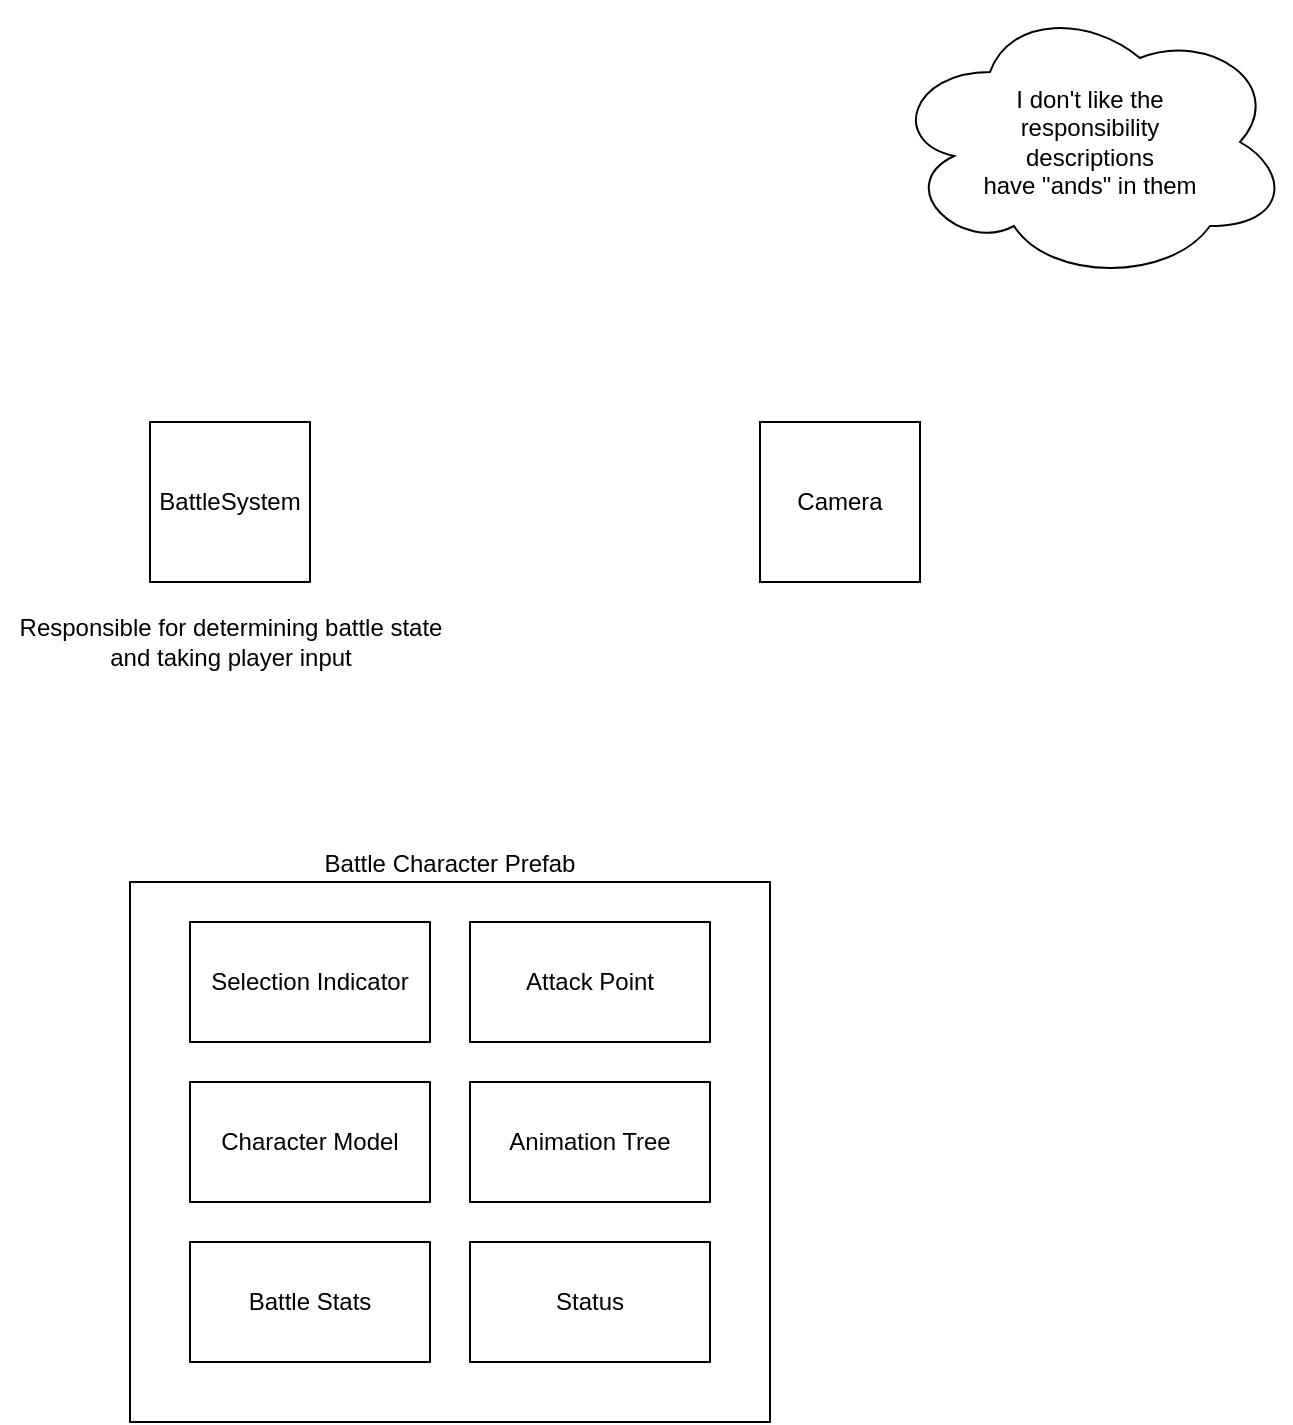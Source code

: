 <mxfile version="21.6.9" type="device">
  <diagram name="Page-1" id="PSaT3VGjxTsCnMs0k01M">
    <mxGraphModel dx="1418" dy="767" grid="1" gridSize="10" guides="1" tooltips="1" connect="1" arrows="1" fold="1" page="1" pageScale="1" pageWidth="850" pageHeight="1100" math="0" shadow="0">
      <root>
        <mxCell id="0" />
        <mxCell id="1" parent="0" />
        <mxCell id="xKv57o-tPBkpLvAL-1vC-1" value="BattleSystem" style="whiteSpace=wrap;html=1;aspect=fixed;" vertex="1" parent="1">
          <mxGeometry x="160" y="260" width="80" height="80" as="geometry" />
        </mxCell>
        <mxCell id="xKv57o-tPBkpLvAL-1vC-2" value="Camera" style="whiteSpace=wrap;html=1;aspect=fixed;" vertex="1" parent="1">
          <mxGeometry x="465" y="260" width="80" height="80" as="geometry" />
        </mxCell>
        <mxCell id="xKv57o-tPBkpLvAL-1vC-10" value="Responsible for determining battle state &lt;br&gt;and taking player input" style="text;html=1;align=center;verticalAlign=middle;resizable=0;points=[];autosize=1;strokeColor=none;fillColor=none;" vertex="1" parent="1">
          <mxGeometry x="85" y="350" width="230" height="40" as="geometry" />
        </mxCell>
        <mxCell id="xKv57o-tPBkpLvAL-1vC-11" value="I don&#39;t like the &lt;br&gt;responsibility &lt;br&gt;descriptions &lt;br&gt;have &quot;ands&quot; in them" style="ellipse;shape=cloud;whiteSpace=wrap;html=1;" vertex="1" parent="1">
          <mxGeometry x="530" y="50" width="200" height="140" as="geometry" />
        </mxCell>
        <mxCell id="xKv57o-tPBkpLvAL-1vC-12" value="Battle Character Prefab" style="rounded=0;whiteSpace=wrap;html=1;labelPosition=center;verticalLabelPosition=top;align=center;verticalAlign=bottom;" vertex="1" parent="1">
          <mxGeometry x="150" y="490" width="320" height="270" as="geometry" />
        </mxCell>
        <mxCell id="xKv57o-tPBkpLvAL-1vC-13" value="Selection Indicator" style="rounded=0;whiteSpace=wrap;html=1;" vertex="1" parent="1">
          <mxGeometry x="180" y="510" width="120" height="60" as="geometry" />
        </mxCell>
        <mxCell id="xKv57o-tPBkpLvAL-1vC-14" value="Attack Point" style="rounded=0;whiteSpace=wrap;html=1;" vertex="1" parent="1">
          <mxGeometry x="320" y="510" width="120" height="60" as="geometry" />
        </mxCell>
        <mxCell id="xKv57o-tPBkpLvAL-1vC-15" value="Character Model" style="rounded=0;whiteSpace=wrap;html=1;" vertex="1" parent="1">
          <mxGeometry x="180" y="590" width="120" height="60" as="geometry" />
        </mxCell>
        <mxCell id="xKv57o-tPBkpLvAL-1vC-16" value="Animation Tree" style="rounded=0;whiteSpace=wrap;html=1;" vertex="1" parent="1">
          <mxGeometry x="320" y="590" width="120" height="60" as="geometry" />
        </mxCell>
        <mxCell id="xKv57o-tPBkpLvAL-1vC-17" value="Battle Stats" style="rounded=0;whiteSpace=wrap;html=1;" vertex="1" parent="1">
          <mxGeometry x="180" y="670" width="120" height="60" as="geometry" />
        </mxCell>
        <mxCell id="xKv57o-tPBkpLvAL-1vC-18" value="Status" style="rounded=0;whiteSpace=wrap;html=1;" vertex="1" parent="1">
          <mxGeometry x="320" y="670" width="120" height="60" as="geometry" />
        </mxCell>
      </root>
    </mxGraphModel>
  </diagram>
</mxfile>
